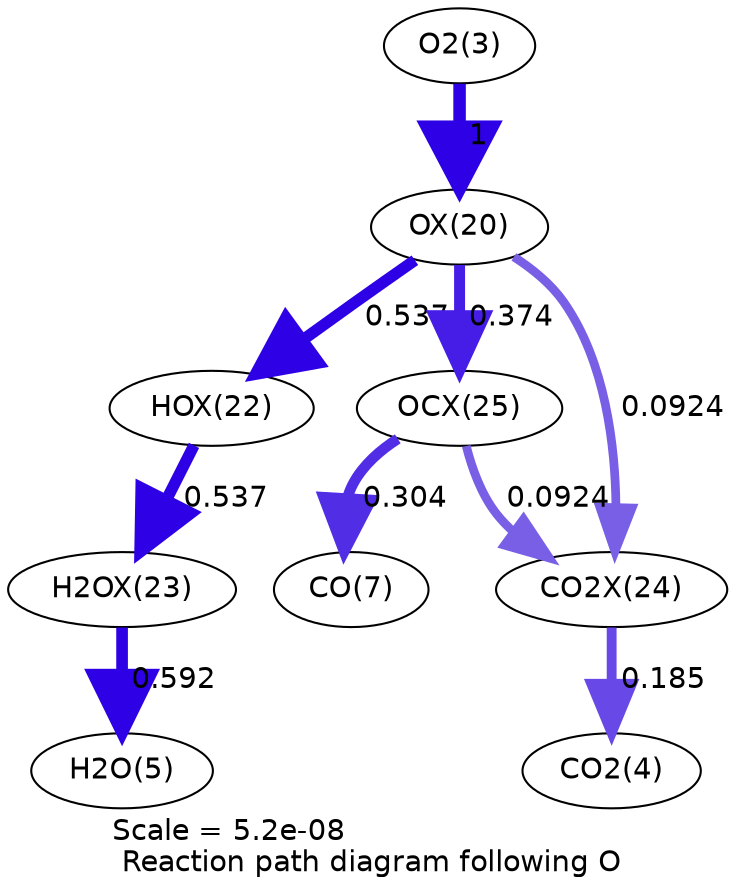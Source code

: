 digraph reaction_paths {
center=1;
s5 -> s23[fontname="Helvetica", penwidth=6, arrowsize=3, color="0.7, 1.5, 0.9"
, label=" 1"];
s23 -> s25[fontname="Helvetica", penwidth=5.53, arrowsize=2.77, color="0.7, 1.04, 0.9"
, label=" 0.537"];
s23 -> s28[fontname="Helvetica", penwidth=5.26, arrowsize=2.63, color="0.7, 0.874, 0.9"
, label=" 0.374"];
s23 -> s27[fontname="Helvetica", penwidth=4.2, arrowsize=2.1, color="0.7, 0.592, 0.9"
, label=" 0.0924"];
s25 -> s26[fontname="Helvetica", penwidth=5.53, arrowsize=2.77, color="0.7, 1.04, 0.9"
, label=" 0.537"];
s26 -> s7[fontname="Helvetica", penwidth=5.6, arrowsize=2.8, color="0.7, 1.09, 0.9"
, label=" 0.592"];
s28 -> s9[fontname="Helvetica", penwidth=5.1, arrowsize=2.55, color="0.7, 0.804, 0.9"
, label=" 0.304"];
s28 -> s27[fontname="Helvetica", penwidth=4.2, arrowsize=2.1, color="0.7, 0.592, 0.9"
, label=" 0.0924"];
s27 -> s6[fontname="Helvetica", penwidth=4.73, arrowsize=2.36, color="0.7, 0.685, 0.9"
, label=" 0.185"];
s5 [ fontname="Helvetica", label="O2(3)"];
s6 [ fontname="Helvetica", label="CO2(4)"];
s7 [ fontname="Helvetica", label="H2O(5)"];
s9 [ fontname="Helvetica", label="CO(7)"];
s23 [ fontname="Helvetica", label="OX(20)"];
s25 [ fontname="Helvetica", label="HOX(22)"];
s26 [ fontname="Helvetica", label="H2OX(23)"];
s27 [ fontname="Helvetica", label="CO2X(24)"];
s28 [ fontname="Helvetica", label="OCX(25)"];
 label = "Scale = 5.2e-08\l Reaction path diagram following O";
 fontname = "Helvetica";
}
